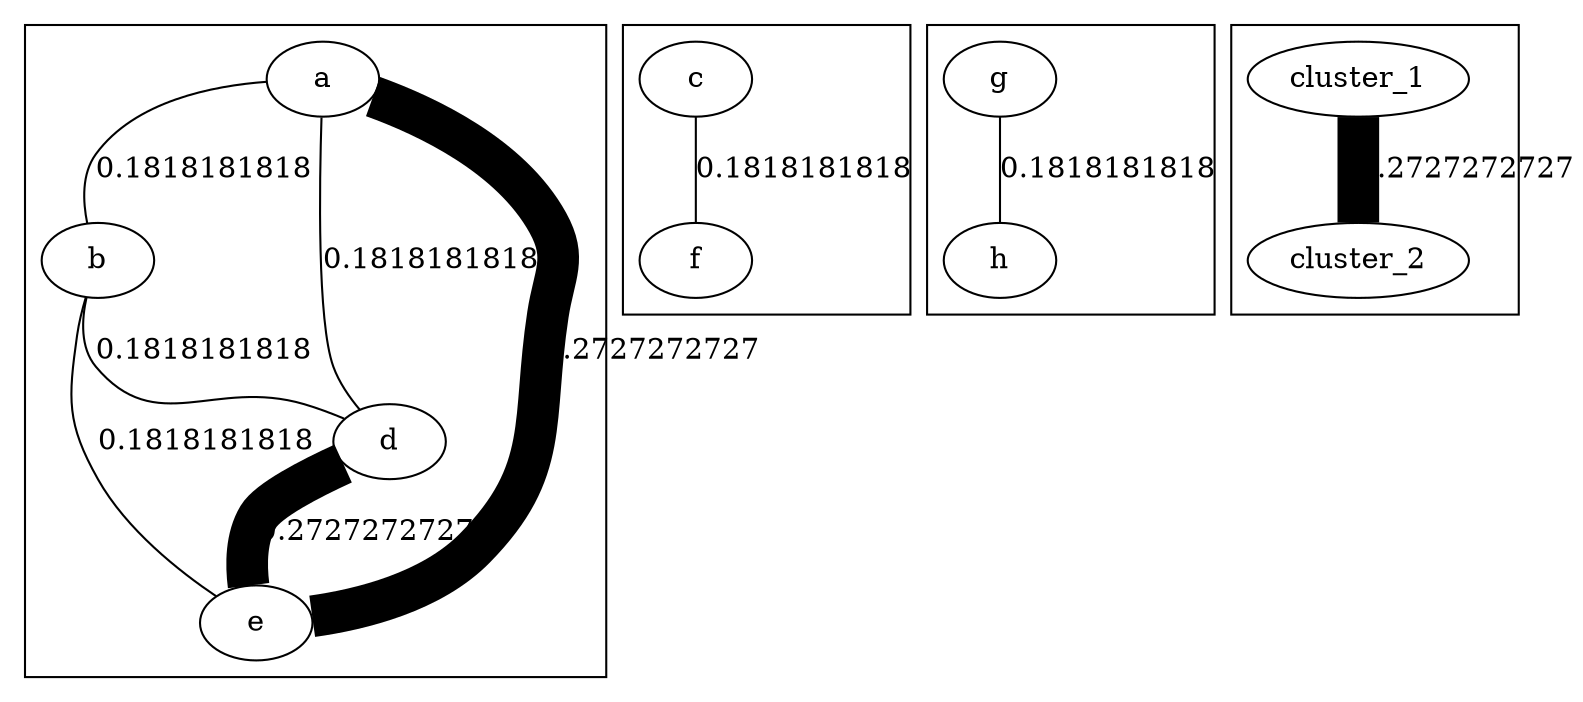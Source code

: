 digraph G {
  edge [dir=none]
  subgraph cluster_1 {
n_5 [label="a" style="setlinewidth(1)" ]
n_6 [label="b" style="setlinewidth(1)" ]
n_8 [label="d" style="setlinewidth(1)" ]
n_9 [label="e" style="setlinewidth(1)" ]
n_5 -> n_6 [label="0.1818181818" style="setlinewidth(1)" ]
n_5 -> n_8 [label="0.1818181818" style="setlinewidth(1)" ]
n_6 -> n_8 [label="0.1818181818" style="setlinewidth(1)" ]
n_5 -> n_9 [label="0.2727272727" style="setlinewidth(20)" ]
n_6 -> n_9 [label="0.1818181818" style="setlinewidth(1)" ]
n_8 -> n_9 [label="0.2727272727" style="setlinewidth(20)" ]
  }
  subgraph cluster_2 {
n_7 [label="c" style="setlinewidth(1)" ]
n_10 [label="f" style="setlinewidth(1)" ]
n_7 -> n_10 [label="0.1818181818" style="setlinewidth(1)" ]
  }
  subgraph cluster_3 {
n_11 [label="g" style="setlinewidth(1)" ]
n_12 [label="h" style="setlinewidth(1)" ]
n_11 -> n_12 [label="0.1818181818" style="setlinewidth(1)" ]
  }
  subgraph cluster_4 {
cluster_1 []
cluster_2 []
cluster_1 -> cluster_2 [label="0.2727272727" style="setlinewidth(20)" ]
  }
}
